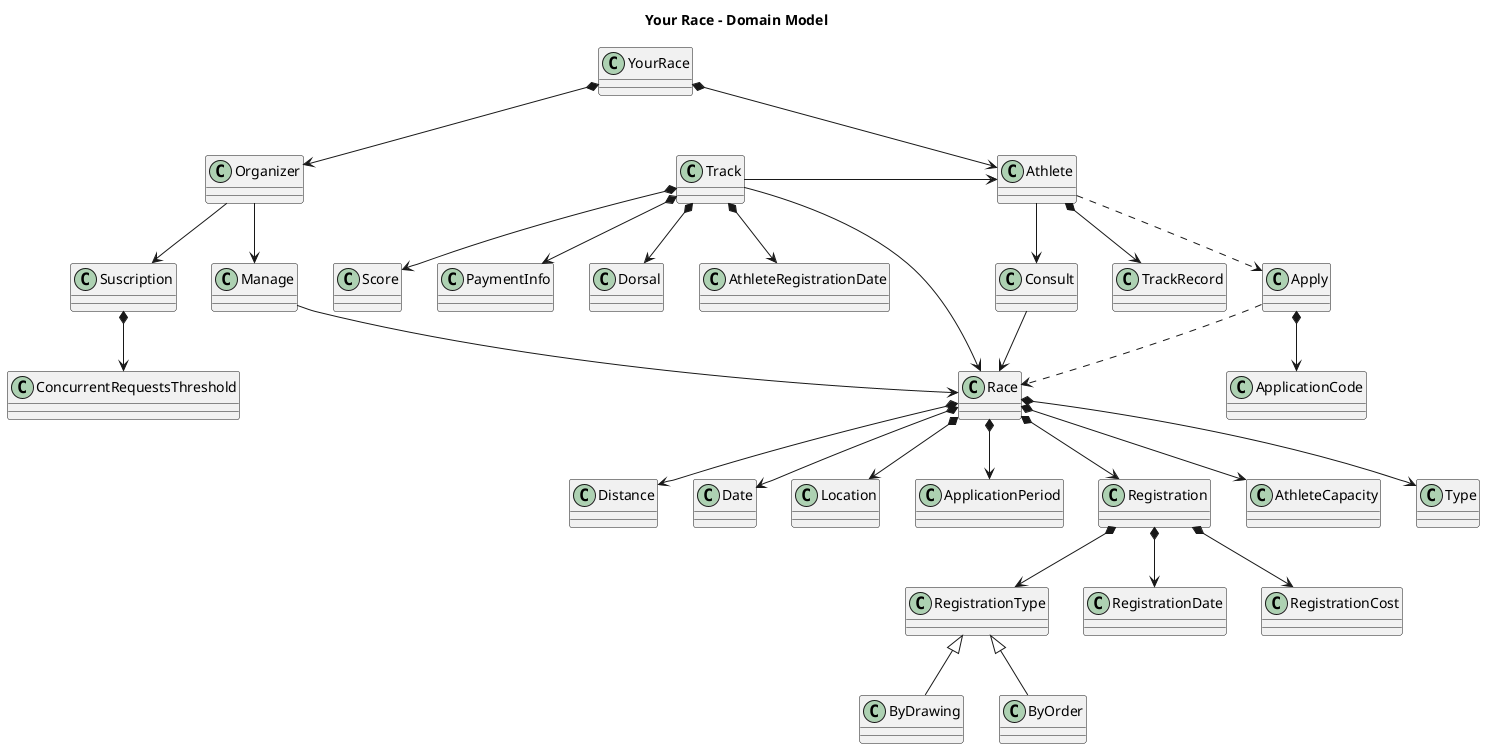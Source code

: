 @startuml
title Your Race - Domain Model

class YourRace
class Athlete
class Organizer
class Race
class Track
class Distance
class Date
class Location
class Consult
class Manage
class Apply
class Score
class PaymentInfo
class Dorsal
class ApplicationPeriod
class TrackRecord
class Suscription
class Registration

YourRace *--> Athlete
YourRace *--> Organizer

Organizer --> Manage

Athlete ..> Apply
Athlete --> Consult
Athlete *--> TrackRecord

Apply *--> ApplicationCode

Apply ..> Race

Consult --> Race

Manage --> Race


Race *--> Distance
Race *--> AthleteCapacity
Race *--> Date
Race *--> Location
Race *--> Type
Race *--> ApplicationPeriod
Race *--> Registration



Track -right-> Race 
Track -right-> Athlete 
Track *--> AthleteRegistrationDate
Track *--> Dorsal
Track *--> PaymentInfo
Track *--> Score

Registration *--> RegistrationType
Registration *--> RegistrationDate
Registration *--> RegistrationCost

RegistrationType <|-- ByDrawing
RegistrationType <|-- ByOrder


Organizer --> Suscription
Suscription *--> ConcurrentRequestsThreshold


@enduml